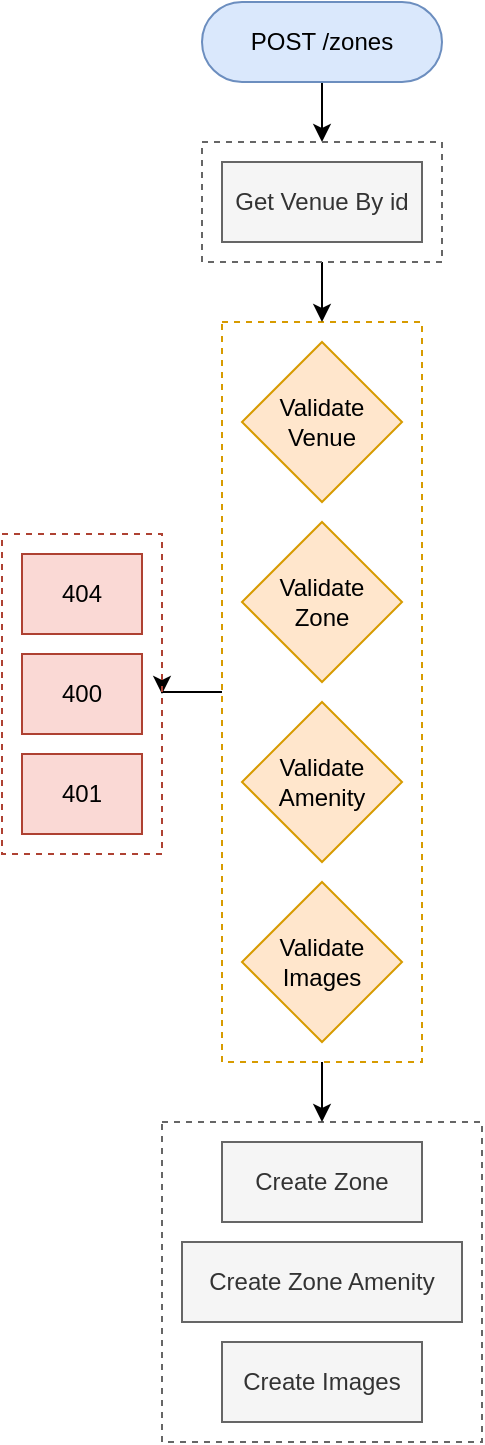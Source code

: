 <mxfile version="26.0.4">
  <diagram name="Page-1" id="jisUZIUTz7ii-qfC-p5y">
    <mxGraphModel dx="1035" dy="673" grid="1" gridSize="10" guides="1" tooltips="1" connect="1" arrows="1" fold="1" page="1" pageScale="1" pageWidth="850" pageHeight="1100" math="0" shadow="0">
      <root>
        <mxCell id="0" />
        <mxCell id="1" parent="0" />
        <mxCell id="4MlLHxpQCFnRz9ioGr0C-12" value="" style="rounded=0;whiteSpace=wrap;html=1;fillColor=none;fontColor=#333333;strokeColor=#666666;dashed=1;" parent="1" vertex="1">
          <mxGeometry x="220" y="590" width="160" height="160" as="geometry" />
        </mxCell>
        <mxCell id="4MlLHxpQCFnRz9ioGr0C-29" style="edgeStyle=orthogonalEdgeStyle;rounded=0;orthogonalLoop=1;jettySize=auto;html=1;exitX=0;exitY=0.5;exitDx=0;exitDy=0;entryX=1;entryY=0.5;entryDx=0;entryDy=0;" parent="1" source="4MlLHxpQCFnRz9ioGr0C-6" target="4MlLHxpQCFnRz9ioGr0C-18" edge="1">
          <mxGeometry relative="1" as="geometry" />
        </mxCell>
        <mxCell id="u17zXfElgi2l7u8nsmOT-8" style="edgeStyle=orthogonalEdgeStyle;rounded=0;orthogonalLoop=1;jettySize=auto;html=1;exitX=0.5;exitY=1;exitDx=0;exitDy=0;entryX=0.5;entryY=0;entryDx=0;entryDy=0;" edge="1" parent="1" source="4MlLHxpQCFnRz9ioGr0C-6" target="4MlLHxpQCFnRz9ioGr0C-12">
          <mxGeometry relative="1" as="geometry" />
        </mxCell>
        <mxCell id="4MlLHxpQCFnRz9ioGr0C-6" value="" style="rounded=0;whiteSpace=wrap;html=1;fillColor=none;strokeColor=#d79b00;dashed=1;" parent="1" vertex="1">
          <mxGeometry x="250" y="190" width="100" height="370" as="geometry" />
        </mxCell>
        <mxCell id="u17zXfElgi2l7u8nsmOT-6" style="edgeStyle=orthogonalEdgeStyle;rounded=0;orthogonalLoop=1;jettySize=auto;html=1;exitX=0.5;exitY=1;exitDx=0;exitDy=0;entryX=0.5;entryY=0;entryDx=0;entryDy=0;" edge="1" parent="1" source="4MlLHxpQCFnRz9ioGr0C-1" target="u17zXfElgi2l7u8nsmOT-4">
          <mxGeometry relative="1" as="geometry" />
        </mxCell>
        <mxCell id="4MlLHxpQCFnRz9ioGr0C-1" value="POST /zones" style="rounded=1;whiteSpace=wrap;html=1;arcSize=50;fillColor=#dae8fc;strokeColor=#6c8ebf;" parent="1" vertex="1">
          <mxGeometry x="240" y="30" width="120" height="40" as="geometry" />
        </mxCell>
        <mxCell id="4MlLHxpQCFnRz9ioGr0C-2" value="Validate&lt;div&gt;Venue&lt;/div&gt;" style="rhombus;whiteSpace=wrap;html=1;fillColor=#ffe6cc;strokeColor=#d79b00;" parent="1" vertex="1">
          <mxGeometry x="260" y="200" width="80" height="80" as="geometry" />
        </mxCell>
        <mxCell id="4MlLHxpQCFnRz9ioGr0C-3" value="Validate&lt;div&gt;Zone&lt;/div&gt;" style="rhombus;whiteSpace=wrap;html=1;fillColor=#ffe6cc;strokeColor=#d79b00;" parent="1" vertex="1">
          <mxGeometry x="260" y="290" width="80" height="80" as="geometry" />
        </mxCell>
        <mxCell id="4MlLHxpQCFnRz9ioGr0C-4" value="Validate&lt;div&gt;Amenity&lt;/div&gt;" style="rhombus;whiteSpace=wrap;html=1;fillColor=#ffe6cc;strokeColor=#d79b00;" parent="1" vertex="1">
          <mxGeometry x="260" y="380" width="80" height="80" as="geometry" />
        </mxCell>
        <mxCell id="4MlLHxpQCFnRz9ioGr0C-5" value="Validate&lt;div&gt;Images&lt;/div&gt;" style="rhombus;whiteSpace=wrap;html=1;fillColor=#ffe6cc;strokeColor=#d79b00;" parent="1" vertex="1">
          <mxGeometry x="260" y="470" width="80" height="80" as="geometry" />
        </mxCell>
        <mxCell id="4MlLHxpQCFnRz9ioGr0C-11" value="Create Zone" style="rounded=0;whiteSpace=wrap;html=1;fillColor=#f5f5f5;fontColor=#333333;strokeColor=#666666;" parent="1" vertex="1">
          <mxGeometry x="250" y="600" width="100" height="40" as="geometry" />
        </mxCell>
        <mxCell id="4MlLHxpQCFnRz9ioGr0C-13" value="Create Zone Amenity" style="rounded=0;whiteSpace=wrap;html=1;fillColor=#f5f5f5;fontColor=#333333;strokeColor=#666666;" parent="1" vertex="1">
          <mxGeometry x="230" y="650" width="140" height="40" as="geometry" />
        </mxCell>
        <mxCell id="4MlLHxpQCFnRz9ioGr0C-15" value="Create Images" style="rounded=0;whiteSpace=wrap;html=1;fillColor=#f5f5f5;fontColor=#333333;strokeColor=#666666;" parent="1" vertex="1">
          <mxGeometry x="250" y="700" width="100" height="40" as="geometry" />
        </mxCell>
        <mxCell id="4MlLHxpQCFnRz9ioGr0C-18" value="" style="rounded=0;whiteSpace=wrap;html=1;fillColor=none;strokeColor=#ae4132;dashed=1;" parent="1" vertex="1">
          <mxGeometry x="140" y="296" width="80" height="160" as="geometry" />
        </mxCell>
        <mxCell id="4MlLHxpQCFnRz9ioGr0C-19" value="404" style="rounded=0;whiteSpace=wrap;html=1;fillColor=#fad9d5;strokeColor=#ae4132;" parent="1" vertex="1">
          <mxGeometry x="150" y="306" width="60" height="40" as="geometry" />
        </mxCell>
        <mxCell id="4MlLHxpQCFnRz9ioGr0C-23" value="400" style="rounded=0;whiteSpace=wrap;html=1;fillColor=#fad9d5;strokeColor=#ae4132;" parent="1" vertex="1">
          <mxGeometry x="150" y="356" width="60" height="40" as="geometry" />
        </mxCell>
        <mxCell id="4MlLHxpQCFnRz9ioGr0C-24" value="401" style="rounded=0;whiteSpace=wrap;html=1;fillColor=#fad9d5;strokeColor=#ae4132;" parent="1" vertex="1">
          <mxGeometry x="150" y="406" width="60" height="40" as="geometry" />
        </mxCell>
        <mxCell id="u17zXfElgi2l7u8nsmOT-3" value="Get Venue By id" style="rounded=0;whiteSpace=wrap;html=1;fillColor=#f5f5f5;fontColor=#333333;strokeColor=#666666;" vertex="1" parent="1">
          <mxGeometry x="250" y="110" width="100" height="40" as="geometry" />
        </mxCell>
        <mxCell id="u17zXfElgi2l7u8nsmOT-5" style="edgeStyle=orthogonalEdgeStyle;rounded=0;orthogonalLoop=1;jettySize=auto;html=1;exitX=0.5;exitY=1;exitDx=0;exitDy=0;entryX=0.5;entryY=0;entryDx=0;entryDy=0;" edge="1" parent="1" source="u17zXfElgi2l7u8nsmOT-4" target="4MlLHxpQCFnRz9ioGr0C-6">
          <mxGeometry relative="1" as="geometry" />
        </mxCell>
        <mxCell id="u17zXfElgi2l7u8nsmOT-4" value="" style="rounded=0;whiteSpace=wrap;html=1;fillColor=none;fontColor=#333333;strokeColor=#666666;dashed=1;" vertex="1" parent="1">
          <mxGeometry x="240" y="100" width="120" height="60" as="geometry" />
        </mxCell>
      </root>
    </mxGraphModel>
  </diagram>
</mxfile>
